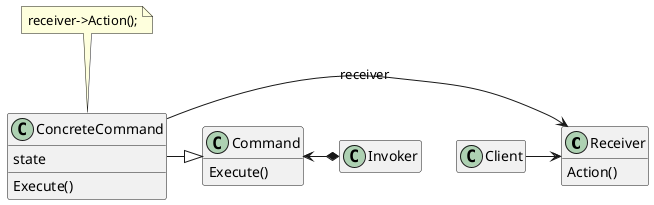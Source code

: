 @startuml
'https://plantuml.com/class-diagram


class Receiver {
   Action()
}
hide Receiver fields

class ConcreteCommand {
    Execute()
    state
}

ConcreteCommand -> Receiver :receiver

class Client {
}
hide Client members

Client -> Receiver

note "receiver->Action();" as N1
N1 .. ConcreteCommand

class Command {
    Execute()
}
hide Command fields

ConcreteCommand -|> Command

class Invoker {
}
hide Invoker members

Command <-*Invoker


@enduml